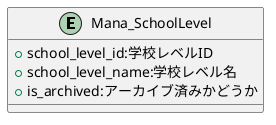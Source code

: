 @startuml

entity "Mana_SchoolLevel" {
    + school_level_id:学校レベルID
    + school_level_name:学校レベル名
    + is_archived:アーカイブ済みかどうか
}

@enduml
